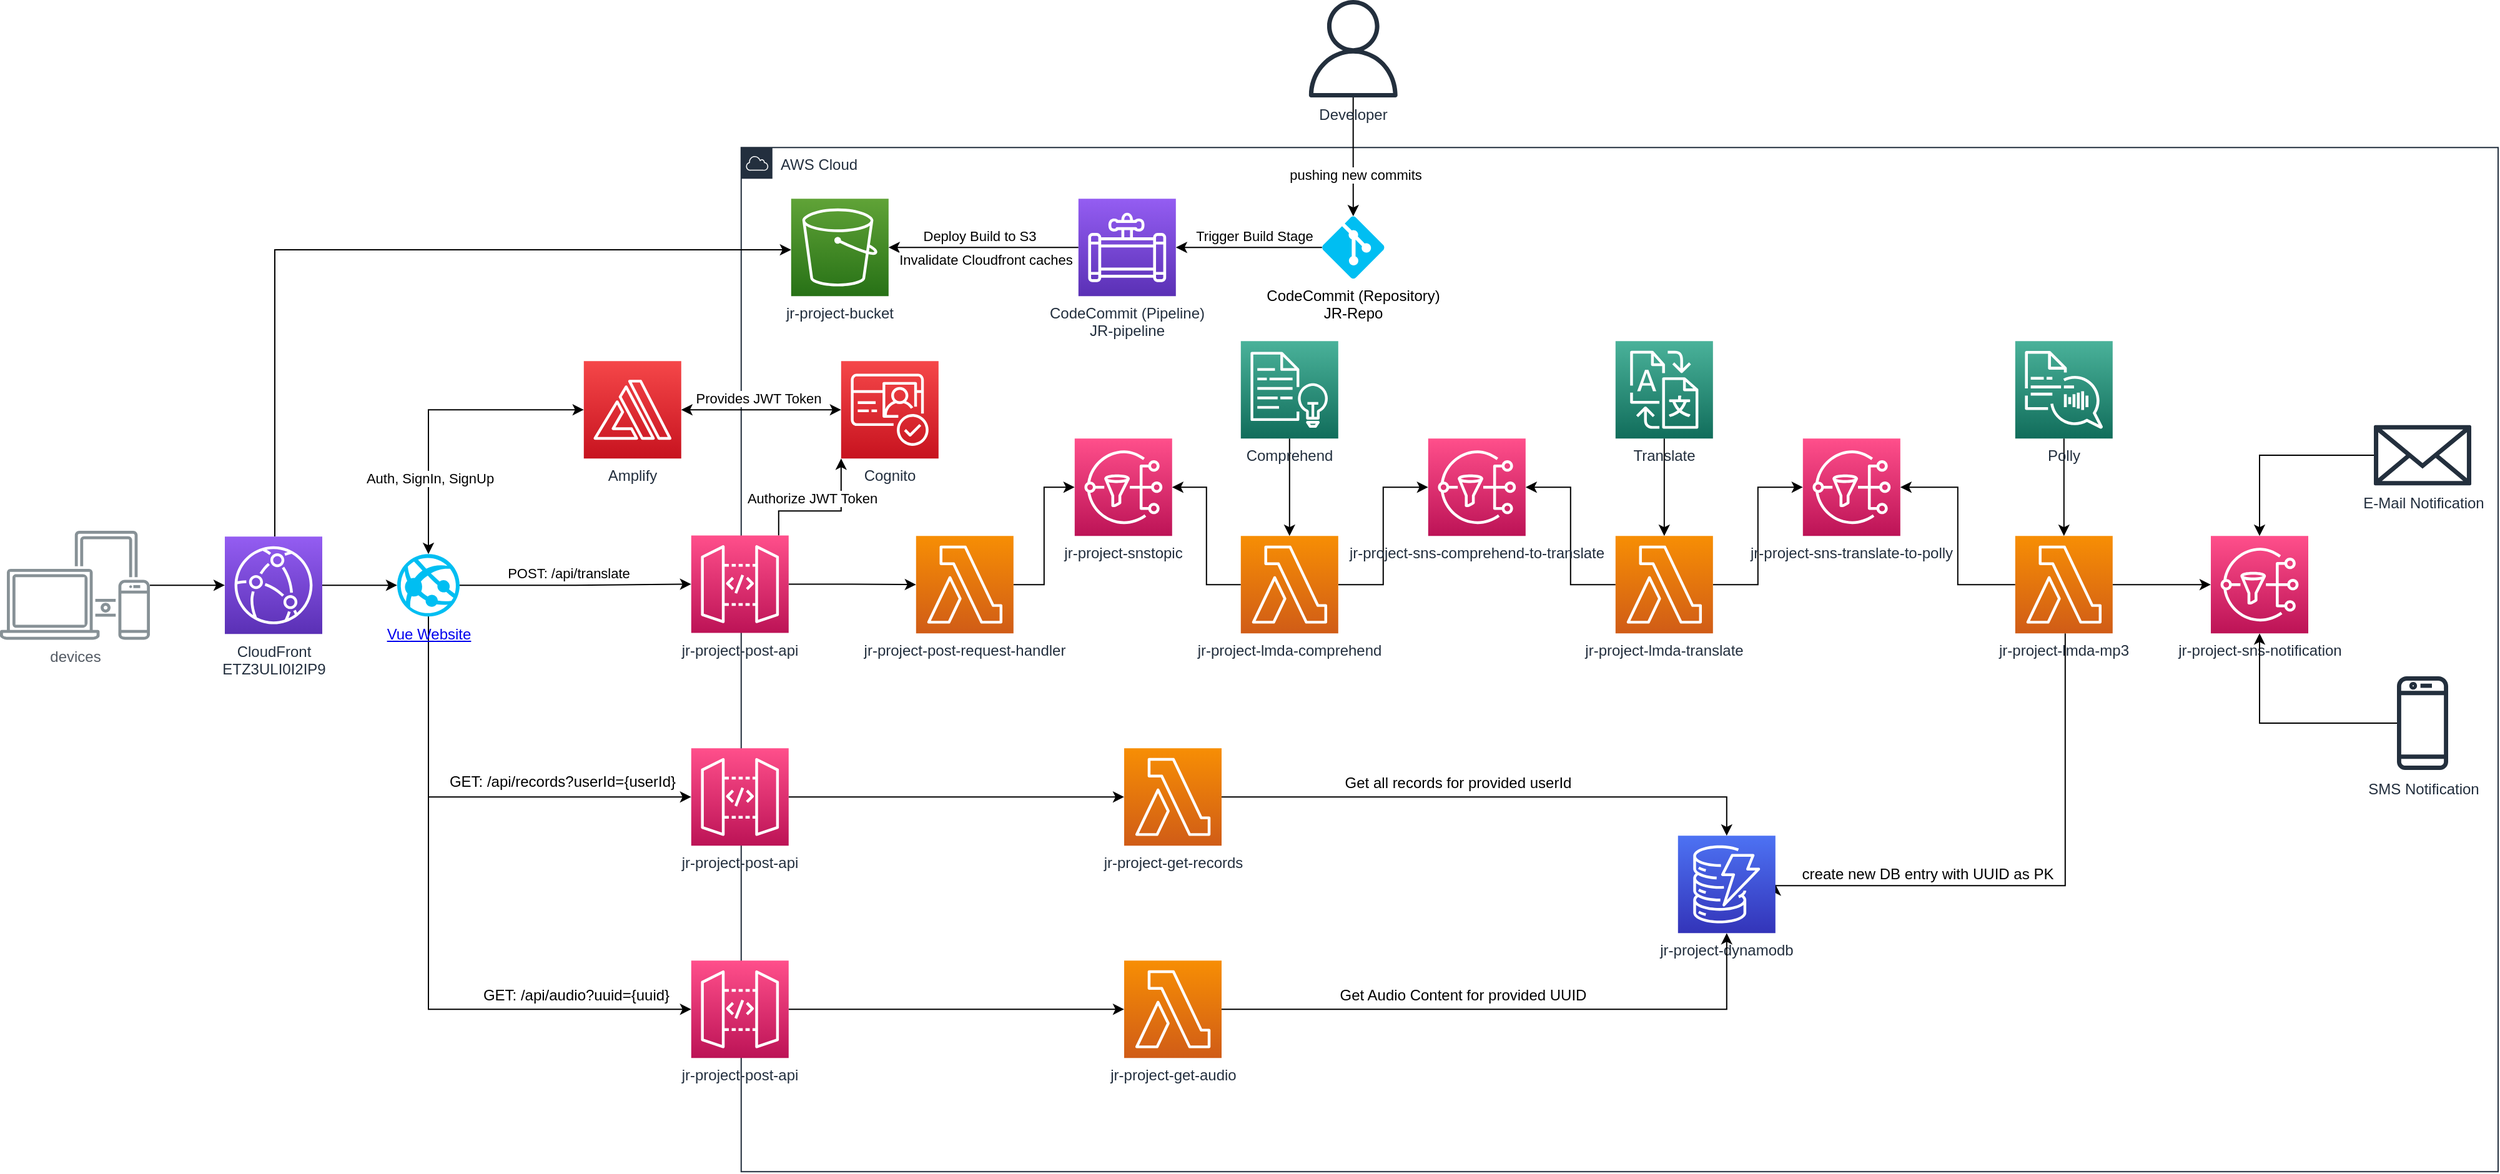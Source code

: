<mxfile version="20.5.3" type="device"><diagram id="UdAuu3Pb5mOq8c-XjTp7" name="Page-1"><mxGraphModel dx="3148" dy="1353" grid="1" gridSize="10" guides="1" tooltips="1" connect="1" arrows="1" fold="1" page="1" pageScale="1" pageWidth="1169" pageHeight="1654" math="0" shadow="0"><root><mxCell id="0"/><mxCell id="1" parent="0"/><mxCell id="KyVEOi-CxRcdTxVNI0Lf-21" style="edgeStyle=orthogonalEdgeStyle;rounded=0;orthogonalLoop=1;jettySize=auto;html=1;" parent="1" source="KyVEOi-CxRcdTxVNI0Lf-3" target="KyVEOi-CxRcdTxVNI0Lf-13" edge="1"><mxGeometry relative="1" as="geometry"/></mxCell><mxCell id="KyVEOi-CxRcdTxVNI0Lf-3" value="devices" style="sketch=0;outlineConnect=0;gradientColor=none;fontColor=#545B64;strokeColor=none;fillColor=#879196;dashed=0;verticalLabelPosition=bottom;verticalAlign=top;align=center;html=1;fontSize=12;fontStyle=0;aspect=fixed;shape=mxgraph.aws4.illustration_devices;pointerEvents=1" parent="1" vertex="1"><mxGeometry x="30" y="434.8" width="120" height="87.6" as="geometry"/></mxCell><mxCell id="KyVEOi-CxRcdTxVNI0Lf-4" value="AWS Cloud" style="points=[[0,0],[0.25,0],[0.5,0],[0.75,0],[1,0],[1,0.25],[1,0.5],[1,0.75],[1,1],[0.75,1],[0.5,1],[0.25,1],[0,1],[0,0.75],[0,0.5],[0,0.25]];outlineConnect=0;gradientColor=none;html=1;whiteSpace=wrap;fontSize=12;fontStyle=0;container=1;pointerEvents=0;collapsible=0;recursiveResize=0;shape=mxgraph.aws4.group;grIcon=mxgraph.aws4.group_aws_cloud;strokeColor=#232F3E;fillColor=none;verticalAlign=top;align=left;spacingLeft=30;fontColor=#232F3E;dashed=0;" parent="1" vertex="1"><mxGeometry x="623.4" y="128.1" width="1406.6" height="820" as="geometry"/></mxCell><mxCell id="KyVEOi-CxRcdTxVNI0Lf-17" value="jr-project-bucket" style="sketch=0;points=[[0,0,0],[0.25,0,0],[0.5,0,0],[0.75,0,0],[1,0,0],[0,1,0],[0.25,1,0],[0.5,1,0],[0.75,1,0],[1,1,0],[0,0.25,0],[0,0.5,0],[0,0.75,0],[1,0.25,0],[1,0.5,0],[1,0.75,0]];outlineConnect=0;fontColor=#232F3E;gradientColor=#60A337;gradientDirection=north;fillColor=#277116;strokeColor=#ffffff;dashed=0;verticalLabelPosition=bottom;verticalAlign=top;align=center;html=1;fontSize=12;fontStyle=0;aspect=fixed;shape=mxgraph.aws4.resourceIcon;resIcon=mxgraph.aws4.s3;" parent="KyVEOi-CxRcdTxVNI0Lf-4" vertex="1"><mxGeometry x="40" y="41" width="78" height="78" as="geometry"/></mxCell><mxCell id="KyVEOi-CxRcdTxVNI0Lf-24" style="edgeStyle=orthogonalEdgeStyle;rounded=0;orthogonalLoop=1;jettySize=auto;html=1;" parent="KyVEOi-CxRcdTxVNI0Lf-4" source="KyVEOi-CxRcdTxVNI0Lf-16" target="KyVEOi-CxRcdTxVNI0Lf-15" edge="1"><mxGeometry relative="1" as="geometry"/></mxCell><mxCell id="KyVEOi-CxRcdTxVNI0Lf-40" value="Trigger Build Stage" style="edgeLabel;html=1;align=center;verticalAlign=middle;resizable=0;points=[];" parent="KyVEOi-CxRcdTxVNI0Lf-24" vertex="1" connectable="0"><mxGeometry x="0.111" relative="1" as="geometry"><mxPoint x="10" y="-9" as="offset"/></mxGeometry></mxCell><mxCell id="KyVEOi-CxRcdTxVNI0Lf-16" value="CodeCommit (Repository)&lt;br&gt;JR-Repo" style="verticalLabelPosition=bottom;html=1;verticalAlign=top;align=center;strokeColor=none;fillColor=#00BEF2;shape=mxgraph.azure.git_repository;" parent="KyVEOi-CxRcdTxVNI0Lf-4" vertex="1"><mxGeometry x="465" y="55" width="50" height="50" as="geometry"/></mxCell><mxCell id="KyVEOi-CxRcdTxVNI0Lf-26" style="edgeStyle=orthogonalEdgeStyle;rounded=0;orthogonalLoop=1;jettySize=auto;html=1;" parent="KyVEOi-CxRcdTxVNI0Lf-4" source="KyVEOi-CxRcdTxVNI0Lf-15" target="KyVEOi-CxRcdTxVNI0Lf-17" edge="1"><mxGeometry relative="1" as="geometry"/></mxCell><mxCell id="KyVEOi-CxRcdTxVNI0Lf-41" value="Deploy Build to S3" style="edgeLabel;html=1;align=center;verticalAlign=middle;resizable=0;points=[];" parent="KyVEOi-CxRcdTxVNI0Lf-26" vertex="1" connectable="0"><mxGeometry x="0.171" relative="1" as="geometry"><mxPoint x="9" y="-9" as="offset"/></mxGeometry></mxCell><mxCell id="KyVEOi-CxRcdTxVNI0Lf-15" value="CodeCommit (Pipeline)&lt;br&gt;JR-pipeline" style="sketch=0;points=[[0,0,0],[0.25,0,0],[0.5,0,0],[0.75,0,0],[1,0,0],[0,1,0],[0.25,1,0],[0.5,1,0],[0.75,1,0],[1,1,0],[0,0.25,0],[0,0.5,0],[0,0.75,0],[1,0.25,0],[1,0.5,0],[1,0.75,0]];outlineConnect=0;fontColor=#232F3E;gradientColor=#945DF2;gradientDirection=north;fillColor=#5A30B5;strokeColor=#ffffff;dashed=0;verticalLabelPosition=bottom;verticalAlign=top;align=center;html=1;fontSize=12;fontStyle=0;aspect=fixed;shape=mxgraph.aws4.resourceIcon;resIcon=mxgraph.aws4.data_pipeline;" parent="KyVEOi-CxRcdTxVNI0Lf-4" vertex="1"><mxGeometry x="270" y="41" width="78" height="78" as="geometry"/></mxCell><mxCell id="KyVEOi-CxRcdTxVNI0Lf-14" value="Cognito" style="sketch=0;points=[[0,0,0],[0.25,0,0],[0.5,0,0],[0.75,0,0],[1,0,0],[0,1,0],[0.25,1,0],[0.5,1,0],[0.75,1,0],[1,1,0],[0,0.25,0],[0,0.5,0],[0,0.75,0],[1,0.25,0],[1,0.5,0],[1,0.75,0]];outlineConnect=0;fontColor=#232F3E;gradientColor=#F54749;gradientDirection=north;fillColor=#C7131F;strokeColor=#ffffff;dashed=0;verticalLabelPosition=bottom;verticalAlign=top;align=center;html=1;fontSize=12;fontStyle=0;aspect=fixed;shape=mxgraph.aws4.resourceIcon;resIcon=mxgraph.aws4.cognito;" parent="KyVEOi-CxRcdTxVNI0Lf-4" vertex="1"><mxGeometry x="80" y="171" width="78" height="78" as="geometry"/></mxCell><mxCell id="KyVEOi-CxRcdTxVNI0Lf-42" style="edgeStyle=orthogonalEdgeStyle;rounded=0;orthogonalLoop=1;jettySize=auto;html=1;entryX=0;entryY=0.5;entryDx=0;entryDy=0;entryPerimeter=0;strokeColor=default;fontFamily=Helvetica;fontSize=12;startArrow=none;startFill=0;" parent="KyVEOi-CxRcdTxVNI0Lf-4" source="KyVEOi-CxRcdTxVNI0Lf-7" target="KyVEOi-CxRcdTxVNI0Lf-6" edge="1"><mxGeometry relative="1" as="geometry"/></mxCell><mxCell id="KyVEOi-CxRcdTxVNI0Lf-7" value="jr-project-post-request-handler" style="sketch=0;points=[[0,0,0],[0.25,0,0],[0.5,0,0],[0.75,0,0],[1,0,0],[0,1,0],[0.25,1,0],[0.5,1,0],[0.75,1,0],[1,1,0],[0,0.25,0],[0,0.5,0],[0,0.75,0],[1,0.25,0],[1,0.5,0],[1,0.75,0]];outlineConnect=0;fontColor=#232F3E;gradientColor=#F78E04;gradientDirection=north;fillColor=#D05C17;strokeColor=#ffffff;dashed=0;verticalLabelPosition=bottom;verticalAlign=top;align=center;html=1;fontSize=12;fontStyle=0;aspect=fixed;shape=mxgraph.aws4.resourceIcon;resIcon=mxgraph.aws4.lambda;" parent="KyVEOi-CxRcdTxVNI0Lf-4" vertex="1"><mxGeometry x="140" y="311" width="78" height="78" as="geometry"/></mxCell><mxCell id="KyVEOi-CxRcdTxVNI0Lf-44" style="edgeStyle=orthogonalEdgeStyle;rounded=0;orthogonalLoop=1;jettySize=auto;html=1;strokeColor=default;fontFamily=Helvetica;fontSize=12;startArrow=classic;startFill=1;endArrow=none;endFill=0;" parent="KyVEOi-CxRcdTxVNI0Lf-4" source="KyVEOi-CxRcdTxVNI0Lf-6" target="KyVEOi-CxRcdTxVNI0Lf-43" edge="1"><mxGeometry relative="1" as="geometry"/></mxCell><mxCell id="KyVEOi-CxRcdTxVNI0Lf-6" value="jr-project-snstopic" style="sketch=0;points=[[0,0,0],[0.25,0,0],[0.5,0,0],[0.75,0,0],[1,0,0],[0,1,0],[0.25,1,0],[0.5,1,0],[0.75,1,0],[1,1,0],[0,0.25,0],[0,0.5,0],[0,0.75,0],[1,0.25,0],[1,0.5,0],[1,0.75,0]];outlineConnect=0;fontColor=#232F3E;gradientColor=#FF4F8B;gradientDirection=north;fillColor=#BC1356;strokeColor=#ffffff;dashed=0;verticalLabelPosition=bottom;verticalAlign=top;align=center;html=1;fontSize=12;fontStyle=0;aspect=fixed;shape=mxgraph.aws4.resourceIcon;resIcon=mxgraph.aws4.sns;" parent="KyVEOi-CxRcdTxVNI0Lf-4" vertex="1"><mxGeometry x="267" y="233" width="78" height="78" as="geometry"/></mxCell><mxCell id="KyVEOi-CxRcdTxVNI0Lf-46" style="edgeStyle=orthogonalEdgeStyle;rounded=0;orthogonalLoop=1;jettySize=auto;html=1;entryX=0;entryY=0.5;entryDx=0;entryDy=0;entryPerimeter=0;strokeColor=default;fontFamily=Helvetica;fontSize=12;startArrow=none;startFill=0;" parent="KyVEOi-CxRcdTxVNI0Lf-4" source="KyVEOi-CxRcdTxVNI0Lf-43" target="KyVEOi-CxRcdTxVNI0Lf-45" edge="1"><mxGeometry relative="1" as="geometry"/></mxCell><mxCell id="KyVEOi-CxRcdTxVNI0Lf-43" value="jr-project-lmda-comprehend" style="sketch=0;points=[[0,0,0],[0.25,0,0],[0.5,0,0],[0.75,0,0],[1,0,0],[0,1,0],[0.25,1,0],[0.5,1,0],[0.75,1,0],[1,1,0],[0,0.25,0],[0,0.5,0],[0,0.75,0],[1,0.25,0],[1,0.5,0],[1,0.75,0]];outlineConnect=0;fontColor=#232F3E;gradientColor=#F78E04;gradientDirection=north;fillColor=#D05C17;strokeColor=#ffffff;dashed=0;verticalLabelPosition=bottom;verticalAlign=top;align=center;html=1;fontSize=12;fontStyle=0;aspect=fixed;shape=mxgraph.aws4.resourceIcon;resIcon=mxgraph.aws4.lambda;" parent="KyVEOi-CxRcdTxVNI0Lf-4" vertex="1"><mxGeometry x="400" y="311" width="78" height="78" as="geometry"/></mxCell><mxCell id="KyVEOi-CxRcdTxVNI0Lf-48" style="edgeStyle=orthogonalEdgeStyle;rounded=0;orthogonalLoop=1;jettySize=auto;html=1;entryX=0;entryY=0.5;entryDx=0;entryDy=0;entryPerimeter=0;strokeColor=default;fontFamily=Helvetica;fontSize=12;startArrow=classic;startFill=1;endArrow=none;endFill=0;" parent="KyVEOi-CxRcdTxVNI0Lf-4" source="KyVEOi-CxRcdTxVNI0Lf-45" target="KyVEOi-CxRcdTxVNI0Lf-47" edge="1"><mxGeometry relative="1" as="geometry"/></mxCell><mxCell id="KyVEOi-CxRcdTxVNI0Lf-45" value="jr-project-sns-comprehend-to-translate" style="sketch=0;points=[[0,0,0],[0.25,0,0],[0.5,0,0],[0.75,0,0],[1,0,0],[0,1,0],[0.25,1,0],[0.5,1,0],[0.75,1,0],[1,1,0],[0,0.25,0],[0,0.5,0],[0,0.75,0],[1,0.25,0],[1,0.5,0],[1,0.75,0]];outlineConnect=0;fontColor=#232F3E;gradientColor=#FF4F8B;gradientDirection=north;fillColor=#BC1356;strokeColor=#ffffff;dashed=0;verticalLabelPosition=bottom;verticalAlign=top;align=center;html=1;fontSize=12;fontStyle=0;aspect=fixed;shape=mxgraph.aws4.resourceIcon;resIcon=mxgraph.aws4.sns;" parent="KyVEOi-CxRcdTxVNI0Lf-4" vertex="1"><mxGeometry x="550" y="233" width="78" height="78" as="geometry"/></mxCell><mxCell id="KyVEOi-CxRcdTxVNI0Lf-50" style="edgeStyle=orthogonalEdgeStyle;rounded=0;orthogonalLoop=1;jettySize=auto;html=1;strokeColor=default;fontFamily=Helvetica;fontSize=12;startArrow=none;startFill=0;" parent="KyVEOi-CxRcdTxVNI0Lf-4" source="KyVEOi-CxRcdTxVNI0Lf-47" target="KyVEOi-CxRcdTxVNI0Lf-49" edge="1"><mxGeometry relative="1" as="geometry"/></mxCell><mxCell id="KyVEOi-CxRcdTxVNI0Lf-47" value="jr-project-lmda-translate" style="sketch=0;points=[[0,0,0],[0.25,0,0],[0.5,0,0],[0.75,0,0],[1,0,0],[0,1,0],[0.25,1,0],[0.5,1,0],[0.75,1,0],[1,1,0],[0,0.25,0],[0,0.5,0],[0,0.75,0],[1,0.25,0],[1,0.5,0],[1,0.75,0]];outlineConnect=0;fontColor=#232F3E;gradientColor=#F78E04;gradientDirection=north;fillColor=#D05C17;strokeColor=#ffffff;dashed=0;verticalLabelPosition=bottom;verticalAlign=top;align=center;html=1;fontSize=12;fontStyle=0;aspect=fixed;shape=mxgraph.aws4.resourceIcon;resIcon=mxgraph.aws4.lambda;" parent="KyVEOi-CxRcdTxVNI0Lf-4" vertex="1"><mxGeometry x="700" y="311" width="78" height="78" as="geometry"/></mxCell><mxCell id="KyVEOi-CxRcdTxVNI0Lf-53" style="edgeStyle=orthogonalEdgeStyle;rounded=0;orthogonalLoop=1;jettySize=auto;html=1;entryX=0;entryY=0.5;entryDx=0;entryDy=0;entryPerimeter=0;strokeColor=default;fontFamily=Helvetica;fontSize=12;startArrow=classic;startFill=1;endArrow=none;endFill=0;" parent="KyVEOi-CxRcdTxVNI0Lf-4" source="KyVEOi-CxRcdTxVNI0Lf-49" target="KyVEOi-CxRcdTxVNI0Lf-52" edge="1"><mxGeometry relative="1" as="geometry"/></mxCell><mxCell id="KyVEOi-CxRcdTxVNI0Lf-49" value="jr-project-sns-translate-to-polly" style="sketch=0;points=[[0,0,0],[0.25,0,0],[0.5,0,0],[0.75,0,0],[1,0,0],[0,1,0],[0.25,1,0],[0.5,1,0],[0.75,1,0],[1,1,0],[0,0.25,0],[0,0.5,0],[0,0.75,0],[1,0.25,0],[1,0.5,0],[1,0.75,0]];outlineConnect=0;fontColor=#232F3E;gradientColor=#FF4F8B;gradientDirection=north;fillColor=#BC1356;strokeColor=#ffffff;dashed=0;verticalLabelPosition=bottom;verticalAlign=top;align=center;html=1;fontSize=12;fontStyle=0;aspect=fixed;shape=mxgraph.aws4.resourceIcon;resIcon=mxgraph.aws4.sns;" parent="KyVEOi-CxRcdTxVNI0Lf-4" vertex="1"><mxGeometry x="850" y="233" width="78" height="78" as="geometry"/></mxCell><mxCell id="KyVEOi-CxRcdTxVNI0Lf-57" style="edgeStyle=orthogonalEdgeStyle;rounded=0;orthogonalLoop=1;jettySize=auto;html=1;entryX=1;entryY=0.5;entryDx=0;entryDy=0;entryPerimeter=0;strokeColor=default;fontFamily=Helvetica;fontSize=12;startArrow=none;startFill=0;" parent="KyVEOi-CxRcdTxVNI0Lf-4" source="KyVEOi-CxRcdTxVNI0Lf-52" target="KyVEOi-CxRcdTxVNI0Lf-8" edge="1"><mxGeometry relative="1" as="geometry"><Array as="points"><mxPoint x="1060" y="591"/></Array></mxGeometry></mxCell><mxCell id="KyVEOi-CxRcdTxVNI0Lf-58" value="create new DB entry with UUID as PK" style="edgeLabel;html=1;align=center;verticalAlign=middle;resizable=0;points=[];fontSize=12;fontFamily=Helvetica;" parent="KyVEOi-CxRcdTxVNI0Lf-57" vertex="1" connectable="0"><mxGeometry x="0.36" y="-1" relative="1" as="geometry"><mxPoint x="-17" y="-8" as="offset"/></mxGeometry></mxCell><mxCell id="KyVEOi-CxRcdTxVNI0Lf-123" style="edgeStyle=orthogonalEdgeStyle;rounded=0;orthogonalLoop=1;jettySize=auto;html=1;strokeColor=default;fontFamily=Helvetica;fontSize=12;startArrow=none;startFill=0;endArrow=classic;endFill=1;" parent="KyVEOi-CxRcdTxVNI0Lf-4" source="KyVEOi-CxRcdTxVNI0Lf-52" target="KyVEOi-CxRcdTxVNI0Lf-118" edge="1"><mxGeometry relative="1" as="geometry"/></mxCell><mxCell id="KyVEOi-CxRcdTxVNI0Lf-52" value="jr-project-lmda-mp3" style="sketch=0;points=[[0,0,0],[0.25,0,0],[0.5,0,0],[0.75,0,0],[1,0,0],[0,1,0],[0.25,1,0],[0.5,1,0],[0.75,1,0],[1,1,0],[0,0.25,0],[0,0.5,0],[0,0.75,0],[1,0.25,0],[1,0.5,0],[1,0.75,0]];outlineConnect=0;fontColor=#232F3E;gradientColor=#F78E04;gradientDirection=north;fillColor=#D05C17;strokeColor=#ffffff;dashed=0;verticalLabelPosition=bottom;verticalAlign=top;align=center;html=1;fontSize=12;fontStyle=0;aspect=fixed;shape=mxgraph.aws4.resourceIcon;resIcon=mxgraph.aws4.lambda;" parent="KyVEOi-CxRcdTxVNI0Lf-4" vertex="1"><mxGeometry x="1020" y="311" width="78" height="78" as="geometry"/></mxCell><mxCell id="KyVEOi-CxRcdTxVNI0Lf-8" value="jr-project-dynamodb" style="sketch=0;points=[[0,0,0],[0.25,0,0],[0.5,0,0],[0.75,0,0],[1,0,0],[0,1,0],[0.25,1,0],[0.5,1,0],[0.75,1,0],[1,1,0],[0,0.25,0],[0,0.5,0],[0,0.75,0],[1,0.25,0],[1,0.5,0],[1,0.75,0]];outlineConnect=0;fontColor=#232F3E;gradientColor=#4D72F3;gradientDirection=north;fillColor=#3334B9;strokeColor=#ffffff;dashed=0;verticalLabelPosition=bottom;verticalAlign=top;align=center;html=1;fontSize=12;fontStyle=0;aspect=fixed;shape=mxgraph.aws4.resourceIcon;resIcon=mxgraph.aws4.dynamodb;" parent="KyVEOi-CxRcdTxVNI0Lf-4" vertex="1"><mxGeometry x="750" y="551" width="78" height="78" as="geometry"/></mxCell><mxCell id="KyVEOi-CxRcdTxVNI0Lf-56" style="edgeStyle=orthogonalEdgeStyle;rounded=0;orthogonalLoop=1;jettySize=auto;html=1;strokeColor=default;fontFamily=Helvetica;fontSize=12;startArrow=none;startFill=0;" parent="KyVEOi-CxRcdTxVNI0Lf-4" source="KyVEOi-CxRcdTxVNI0Lf-11" target="KyVEOi-CxRcdTxVNI0Lf-52" edge="1"><mxGeometry relative="1" as="geometry"/></mxCell><mxCell id="KyVEOi-CxRcdTxVNI0Lf-11" value="Polly" style="sketch=0;points=[[0,0,0],[0.25,0,0],[0.5,0,0],[0.75,0,0],[1,0,0],[0,1,0],[0.25,1,0],[0.5,1,0],[0.75,1,0],[1,1,0],[0,0.25,0],[0,0.5,0],[0,0.75,0],[1,0.25,0],[1,0.5,0],[1,0.75,0]];outlineConnect=0;fontColor=#232F3E;gradientColor=#4AB29A;gradientDirection=north;fillColor=#116D5B;strokeColor=#ffffff;dashed=0;verticalLabelPosition=bottom;verticalAlign=top;align=center;html=1;fontSize=12;fontStyle=0;aspect=fixed;shape=mxgraph.aws4.resourceIcon;resIcon=mxgraph.aws4.polly;" parent="KyVEOi-CxRcdTxVNI0Lf-4" vertex="1"><mxGeometry x="1020" y="155" width="78" height="78" as="geometry"/></mxCell><mxCell id="KyVEOi-CxRcdTxVNI0Lf-55" style="edgeStyle=orthogonalEdgeStyle;rounded=0;orthogonalLoop=1;jettySize=auto;html=1;strokeColor=default;fontFamily=Helvetica;fontSize=12;startArrow=none;startFill=0;" parent="KyVEOi-CxRcdTxVNI0Lf-4" source="KyVEOi-CxRcdTxVNI0Lf-12" target="KyVEOi-CxRcdTxVNI0Lf-47" edge="1"><mxGeometry relative="1" as="geometry"/></mxCell><mxCell id="KyVEOi-CxRcdTxVNI0Lf-12" value="Translate" style="sketch=0;points=[[0,0,0],[0.25,0,0],[0.5,0,0],[0.75,0,0],[1,0,0],[0,1,0],[0.25,1,0],[0.5,1,0],[0.75,1,0],[1,1,0],[0,0.25,0],[0,0.5,0],[0,0.75,0],[1,0.25,0],[1,0.5,0],[1,0.75,0]];outlineConnect=0;fontColor=#232F3E;gradientColor=#4AB29A;gradientDirection=north;fillColor=#116D5B;strokeColor=#ffffff;dashed=0;verticalLabelPosition=bottom;verticalAlign=top;align=center;html=1;fontSize=12;fontStyle=0;aspect=fixed;shape=mxgraph.aws4.resourceIcon;resIcon=mxgraph.aws4.translate;" parent="KyVEOi-CxRcdTxVNI0Lf-4" vertex="1"><mxGeometry x="700" y="155" width="78" height="78" as="geometry"/></mxCell><mxCell id="KyVEOi-CxRcdTxVNI0Lf-54" style="edgeStyle=orthogonalEdgeStyle;rounded=0;orthogonalLoop=1;jettySize=auto;html=1;strokeColor=default;fontFamily=Helvetica;fontSize=12;startArrow=none;startFill=0;" parent="KyVEOi-CxRcdTxVNI0Lf-4" source="KyVEOi-CxRcdTxVNI0Lf-10" target="KyVEOi-CxRcdTxVNI0Lf-43" edge="1"><mxGeometry relative="1" as="geometry"/></mxCell><mxCell id="KyVEOi-CxRcdTxVNI0Lf-10" value="Comprehend" style="sketch=0;points=[[0,0,0],[0.25,0,0],[0.5,0,0],[0.75,0,0],[1,0,0],[0,1,0],[0.25,1,0],[0.5,1,0],[0.75,1,0],[1,1,0],[0,0.25,0],[0,0.5,0],[0,0.75,0],[1,0.25,0],[1,0.5,0],[1,0.75,0]];outlineConnect=0;fontColor=#232F3E;gradientColor=#4AB29A;gradientDirection=north;fillColor=#116D5B;strokeColor=#ffffff;dashed=0;verticalLabelPosition=bottom;verticalAlign=top;align=center;html=1;fontSize=12;fontStyle=0;aspect=fixed;shape=mxgraph.aws4.resourceIcon;resIcon=mxgraph.aws4.comprehend;" parent="KyVEOi-CxRcdTxVNI0Lf-4" vertex="1"><mxGeometry x="400" y="155" width="78" height="78" as="geometry"/></mxCell><mxCell id="KyVEOi-CxRcdTxVNI0Lf-116" style="edgeStyle=orthogonalEdgeStyle;rounded=0;orthogonalLoop=1;jettySize=auto;html=1;entryX=0;entryY=0.5;entryDx=0;entryDy=0;entryPerimeter=0;strokeColor=default;fontFamily=Helvetica;fontSize=12;startArrow=none;startFill=0;" parent="KyVEOi-CxRcdTxVNI0Lf-4" source="KyVEOi-CxRcdTxVNI0Lf-59" target="KyVEOi-CxRcdTxVNI0Lf-110" edge="1"><mxGeometry relative="1" as="geometry"/></mxCell><mxCell id="KyVEOi-CxRcdTxVNI0Lf-59" value="jr-project-post-api" style="sketch=0;points=[[0,0,0],[0.25,0,0],[0.5,0,0],[0.75,0,0],[1,0,0],[0,1,0],[0.25,1,0],[0.5,1,0],[0.75,1,0],[1,1,0],[0,0.25,0],[0,0.5,0],[0,0.75,0],[1,0.25,0],[1,0.5,0],[1,0.75,0]];outlineConnect=0;fontColor=#232F3E;gradientColor=#FF4F8B;gradientDirection=north;fillColor=#BC1356;strokeColor=#ffffff;dashed=0;verticalLabelPosition=bottom;verticalAlign=top;align=center;html=1;fontSize=12;fontStyle=0;aspect=fixed;shape=mxgraph.aws4.resourceIcon;resIcon=mxgraph.aws4.api_gateway;" parent="KyVEOi-CxRcdTxVNI0Lf-4" vertex="1"><mxGeometry x="-40" y="481" width="78" height="78" as="geometry"/></mxCell><mxCell id="KyVEOi-CxRcdTxVNI0Lf-117" style="edgeStyle=orthogonalEdgeStyle;rounded=0;orthogonalLoop=1;jettySize=auto;html=1;entryX=0;entryY=0.5;entryDx=0;entryDy=0;entryPerimeter=0;strokeColor=default;fontFamily=Helvetica;fontSize=12;startArrow=none;startFill=0;" parent="KyVEOi-CxRcdTxVNI0Lf-4" source="KyVEOi-CxRcdTxVNI0Lf-61" target="KyVEOi-CxRcdTxVNI0Lf-111" edge="1"><mxGeometry relative="1" as="geometry"/></mxCell><mxCell id="KyVEOi-CxRcdTxVNI0Lf-61" value="jr-project-post-api" style="sketch=0;points=[[0,0,0],[0.25,0,0],[0.5,0,0],[0.75,0,0],[1,0,0],[0,1,0],[0.25,1,0],[0.5,1,0],[0.75,1,0],[1,1,0],[0,0.25,0],[0,0.5,0],[0,0.75,0],[1,0.25,0],[1,0.5,0],[1,0.75,0]];outlineConnect=0;fontColor=#232F3E;gradientColor=#FF4F8B;gradientDirection=north;fillColor=#BC1356;strokeColor=#ffffff;dashed=0;verticalLabelPosition=bottom;verticalAlign=top;align=center;html=1;fontSize=12;fontStyle=0;aspect=fixed;shape=mxgraph.aws4.resourceIcon;resIcon=mxgraph.aws4.api_gateway;" parent="KyVEOi-CxRcdTxVNI0Lf-4" vertex="1"><mxGeometry x="-40" y="651" width="78" height="78" as="geometry"/></mxCell><mxCell id="KyVEOi-CxRcdTxVNI0Lf-112" style="edgeStyle=orthogonalEdgeStyle;rounded=0;orthogonalLoop=1;jettySize=auto;html=1;entryX=0.5;entryY=0;entryDx=0;entryDy=0;entryPerimeter=0;strokeColor=default;fontFamily=Helvetica;fontSize=12;startArrow=none;startFill=0;" parent="KyVEOi-CxRcdTxVNI0Lf-4" source="KyVEOi-CxRcdTxVNI0Lf-110" target="KyVEOi-CxRcdTxVNI0Lf-8" edge="1"><mxGeometry relative="1" as="geometry"/></mxCell><mxCell id="KyVEOi-CxRcdTxVNI0Lf-114" value="Get all records for provided userId" style="edgeLabel;html=1;align=center;verticalAlign=middle;resizable=0;points=[];fontSize=12;fontFamily=Helvetica;" parent="KyVEOi-CxRcdTxVNI0Lf-112" vertex="1" connectable="0"><mxGeometry x="-0.118" y="2" relative="1" as="geometry"><mxPoint x="-3" y="-9" as="offset"/></mxGeometry></mxCell><mxCell id="KyVEOi-CxRcdTxVNI0Lf-110" value="jr-project-get-records" style="sketch=0;points=[[0,0,0],[0.25,0,0],[0.5,0,0],[0.75,0,0],[1,0,0],[0,1,0],[0.25,1,0],[0.5,1,0],[0.75,1,0],[1,1,0],[0,0.25,0],[0,0.5,0],[0,0.75,0],[1,0.25,0],[1,0.5,0],[1,0.75,0]];outlineConnect=0;fontColor=#232F3E;gradientColor=#F78E04;gradientDirection=north;fillColor=#D05C17;strokeColor=#ffffff;dashed=0;verticalLabelPosition=bottom;verticalAlign=top;align=center;html=1;fontSize=12;fontStyle=0;aspect=fixed;shape=mxgraph.aws4.resourceIcon;resIcon=mxgraph.aws4.lambda;" parent="KyVEOi-CxRcdTxVNI0Lf-4" vertex="1"><mxGeometry x="306.6" y="481" width="78" height="78" as="geometry"/></mxCell><mxCell id="KyVEOi-CxRcdTxVNI0Lf-113" style="edgeStyle=orthogonalEdgeStyle;rounded=0;orthogonalLoop=1;jettySize=auto;html=1;entryX=0.5;entryY=1;entryDx=0;entryDy=0;entryPerimeter=0;strokeColor=default;fontFamily=Helvetica;fontSize=12;startArrow=none;startFill=0;" parent="KyVEOi-CxRcdTxVNI0Lf-4" source="KyVEOi-CxRcdTxVNI0Lf-111" target="KyVEOi-CxRcdTxVNI0Lf-8" edge="1"><mxGeometry relative="1" as="geometry"/></mxCell><mxCell id="KyVEOi-CxRcdTxVNI0Lf-115" value="Get Audio Content for provided UUID" style="edgeLabel;html=1;align=center;verticalAlign=middle;resizable=0;points=[];fontSize=12;fontFamily=Helvetica;" parent="KyVEOi-CxRcdTxVNI0Lf-113" vertex="1" connectable="0"><mxGeometry x="-0.158" y="3" relative="1" as="geometry"><mxPoint x="-3" y="-8" as="offset"/></mxGeometry></mxCell><mxCell id="KyVEOi-CxRcdTxVNI0Lf-111" value="jr-project-get-audio" style="sketch=0;points=[[0,0,0],[0.25,0,0],[0.5,0,0],[0.75,0,0],[1,0,0],[0,1,0],[0.25,1,0],[0.5,1,0],[0.75,1,0],[1,1,0],[0,0.25,0],[0,0.5,0],[0,0.75,0],[1,0.25,0],[1,0.5,0],[1,0.75,0]];outlineConnect=0;fontColor=#232F3E;gradientColor=#F78E04;gradientDirection=north;fillColor=#D05C17;strokeColor=#ffffff;dashed=0;verticalLabelPosition=bottom;verticalAlign=top;align=center;html=1;fontSize=12;fontStyle=0;aspect=fixed;shape=mxgraph.aws4.resourceIcon;resIcon=mxgraph.aws4.lambda;" parent="KyVEOi-CxRcdTxVNI0Lf-4" vertex="1"><mxGeometry x="306.6" y="651" width="78" height="78" as="geometry"/></mxCell><mxCell id="KyVEOi-CxRcdTxVNI0Lf-118" value="jr-project-sns-notification" style="sketch=0;points=[[0,0,0],[0.25,0,0],[0.5,0,0],[0.75,0,0],[1,0,0],[0,1,0],[0.25,1,0],[0.5,1,0],[0.75,1,0],[1,1,0],[0,0.25,0],[0,0.5,0],[0,0.75,0],[1,0.25,0],[1,0.5,0],[1,0.75,0]];outlineConnect=0;fontColor=#232F3E;gradientColor=#FF4F8B;gradientDirection=north;fillColor=#BC1356;strokeColor=#ffffff;dashed=0;verticalLabelPosition=bottom;verticalAlign=top;align=center;html=1;fontSize=12;fontStyle=0;aspect=fixed;shape=mxgraph.aws4.resourceIcon;resIcon=mxgraph.aws4.sns;" parent="KyVEOi-CxRcdTxVNI0Lf-4" vertex="1"><mxGeometry x="1176.6" y="311" width="78" height="78" as="geometry"/></mxCell><mxCell id="KyVEOi-CxRcdTxVNI0Lf-122" style="edgeStyle=orthogonalEdgeStyle;rounded=0;orthogonalLoop=1;jettySize=auto;html=1;entryX=0.5;entryY=0;entryDx=0;entryDy=0;entryPerimeter=0;strokeColor=default;fontFamily=Helvetica;fontSize=12;startArrow=none;startFill=0;endArrow=classic;endFill=1;" parent="KyVEOi-CxRcdTxVNI0Lf-4" source="KyVEOi-CxRcdTxVNI0Lf-119" target="KyVEOi-CxRcdTxVNI0Lf-118" edge="1"><mxGeometry relative="1" as="geometry"/></mxCell><mxCell id="KyVEOi-CxRcdTxVNI0Lf-119" value="E-Mail Notification" style="sketch=0;outlineConnect=0;fontColor=#232F3E;gradientColor=none;fillColor=#232F3D;strokeColor=none;dashed=0;verticalLabelPosition=bottom;verticalAlign=top;align=center;html=1;fontSize=12;fontStyle=0;aspect=fixed;pointerEvents=1;shape=mxgraph.aws4.email_2;fontFamily=Helvetica;" parent="KyVEOi-CxRcdTxVNI0Lf-4" vertex="1"><mxGeometry x="1307.1" y="221.9" width="78" height="49" as="geometry"/></mxCell><mxCell id="KyVEOi-CxRcdTxVNI0Lf-121" style="edgeStyle=orthogonalEdgeStyle;rounded=0;orthogonalLoop=1;jettySize=auto;html=1;entryX=0.5;entryY=1;entryDx=0;entryDy=0;entryPerimeter=0;strokeColor=default;fontFamily=Helvetica;fontSize=12;startArrow=none;startFill=0;endArrow=classic;endFill=1;" parent="KyVEOi-CxRcdTxVNI0Lf-4" source="KyVEOi-CxRcdTxVNI0Lf-120" target="KyVEOi-CxRcdTxVNI0Lf-118" edge="1"><mxGeometry relative="1" as="geometry"/></mxCell><mxCell id="KyVEOi-CxRcdTxVNI0Lf-120" value="SMS Notification" style="sketch=0;outlineConnect=0;fontColor=#232F3E;gradientColor=none;fillColor=#232F3D;strokeColor=none;dashed=0;verticalLabelPosition=bottom;verticalAlign=top;align=center;html=1;fontSize=12;fontStyle=0;aspect=fixed;pointerEvents=1;shape=mxgraph.aws4.mobile_client;fontFamily=Helvetica;" parent="KyVEOi-CxRcdTxVNI0Lf-4" vertex="1"><mxGeometry x="1325.6" y="421.9" width="41" height="78" as="geometry"/></mxCell><mxCell id="7VFdZCR0nKCwBH-YK3Gv-3" value="Invalidate Cloudfront caches" style="edgeLabel;html=1;align=center;verticalAlign=middle;resizable=0;points=[];" vertex="1" connectable="0" parent="KyVEOi-CxRcdTxVNI0Lf-4"><mxGeometry x="212.599" y="72.9" as="geometry"><mxPoint x="-17" y="17" as="offset"/></mxGeometry></mxCell><mxCell id="KyVEOi-CxRcdTxVNI0Lf-35" style="edgeStyle=orthogonalEdgeStyle;rounded=0;orthogonalLoop=1;jettySize=auto;html=1;entryX=0;entryY=1;entryDx=0;entryDy=0;entryPerimeter=0;strokeColor=default;startArrow=none;startFill=0;" parent="1" source="KyVEOi-CxRcdTxVNI0Lf-5" target="KyVEOi-CxRcdTxVNI0Lf-14" edge="1"><mxGeometry relative="1" as="geometry"><Array as="points"><mxPoint x="653.4" y="419.1"/><mxPoint x="703.4" y="419.1"/></Array></mxGeometry></mxCell><mxCell id="KyVEOi-CxRcdTxVNI0Lf-36" value="Authorize JWT Token" style="edgeLabel;html=1;align=center;verticalAlign=middle;resizable=0;points=[];" parent="KyVEOi-CxRcdTxVNI0Lf-35" vertex="1" connectable="0"><mxGeometry x="-0.18" y="-2" relative="1" as="geometry"><mxPoint y="-12" as="offset"/></mxGeometry></mxCell><mxCell id="KyVEOi-CxRcdTxVNI0Lf-38" style="edgeStyle=orthogonalEdgeStyle;rounded=0;orthogonalLoop=1;jettySize=auto;html=1;strokeColor=default;startArrow=none;startFill=0;" parent="1" source="KyVEOi-CxRcdTxVNI0Lf-5" target="KyVEOi-CxRcdTxVNI0Lf-7" edge="1"><mxGeometry relative="1" as="geometry"/></mxCell><mxCell id="KyVEOi-CxRcdTxVNI0Lf-5" value="jr-project-post-api" style="sketch=0;points=[[0,0,0],[0.25,0,0],[0.5,0,0],[0.75,0,0],[1,0,0],[0,1,0],[0.25,1,0],[0.5,1,0],[0.75,1,0],[1,1,0],[0,0.25,0],[0,0.5,0],[0,0.75,0],[1,0.25,0],[1,0.5,0],[1,0.75,0]];outlineConnect=0;fontColor=#232F3E;gradientColor=#FF4F8B;gradientDirection=north;fillColor=#BC1356;strokeColor=#ffffff;dashed=0;verticalLabelPosition=bottom;verticalAlign=top;align=center;html=1;fontSize=12;fontStyle=0;aspect=fixed;shape=mxgraph.aws4.resourceIcon;resIcon=mxgraph.aws4.api_gateway;" parent="1" vertex="1"><mxGeometry x="583.4" y="438.7" width="78" height="78" as="geometry"/></mxCell><mxCell id="KyVEOi-CxRcdTxVNI0Lf-30" style="edgeStyle=orthogonalEdgeStyle;rounded=0;orthogonalLoop=1;jettySize=auto;html=1;startArrow=classic;startFill=1;exitX=1;exitY=0.5;exitDx=0;exitDy=0;exitPerimeter=0;" parent="1" source="KyVEOi-CxRcdTxVNI0Lf-9" target="KyVEOi-CxRcdTxVNI0Lf-14" edge="1"><mxGeometry relative="1" as="geometry"><mxPoint x="567.4" y="338.1" as="sourcePoint"/></mxGeometry></mxCell><mxCell id="KyVEOi-CxRcdTxVNI0Lf-33" value="Provides JWT Token&lt;br&gt;" style="edgeLabel;html=1;align=center;verticalAlign=middle;resizable=0;points=[];" parent="KyVEOi-CxRcdTxVNI0Lf-30" vertex="1" connectable="0"><mxGeometry x="0.309" y="-3" relative="1" as="geometry"><mxPoint x="-23" y="-12" as="offset"/></mxGeometry></mxCell><mxCell id="KyVEOi-CxRcdTxVNI0Lf-9" value="Amplify" style="sketch=0;points=[[0,0,0],[0.25,0,0],[0.5,0,0],[0.75,0,0],[1,0,0],[0,1,0],[0.25,1,0],[0.5,1,0],[0.75,1,0],[1,1,0],[0,0.25,0],[0,0.5,0],[0,0.75,0],[1,0.25,0],[1,0.5,0],[1,0.75,0]];outlineConnect=0;fontColor=#232F3E;gradientColor=#F54749;gradientDirection=north;fillColor=#C7131F;strokeColor=#ffffff;dashed=0;verticalLabelPosition=bottom;verticalAlign=top;align=center;html=1;fontSize=12;fontStyle=0;aspect=fixed;shape=mxgraph.aws4.resourceIcon;resIcon=mxgraph.aws4.amplify;" parent="1" vertex="1"><mxGeometry x="497.4" y="299.1" width="78" height="78" as="geometry"/></mxCell><mxCell id="KyVEOi-CxRcdTxVNI0Lf-20" style="edgeStyle=orthogonalEdgeStyle;rounded=0;orthogonalLoop=1;jettySize=auto;html=1;" parent="1" source="KyVEOi-CxRcdTxVNI0Lf-13" target="KyVEOi-CxRcdTxVNI0Lf-17" edge="1"><mxGeometry relative="1" as="geometry"><Array as="points"><mxPoint x="250" y="210"/></Array></mxGeometry></mxCell><mxCell id="KyVEOi-CxRcdTxVNI0Lf-22" style="edgeStyle=orthogonalEdgeStyle;rounded=0;orthogonalLoop=1;jettySize=auto;html=1;" parent="1" source="KyVEOi-CxRcdTxVNI0Lf-13" target="KyVEOi-CxRcdTxVNI0Lf-19" edge="1"><mxGeometry relative="1" as="geometry"/></mxCell><mxCell id="KyVEOi-CxRcdTxVNI0Lf-13" value="CloudFront&lt;br&gt;ETZ3ULI0I2IP9" style="sketch=0;points=[[0,0,0],[0.25,0,0],[0.5,0,0],[0.75,0,0],[1,0,0],[0,1,0],[0.25,1,0],[0.5,1,0],[0.75,1,0],[1,1,0],[0,0.25,0],[0,0.5,0],[0,0.75,0],[1,0.25,0],[1,0.5,0],[1,0.75,0]];outlineConnect=0;fontColor=#232F3E;gradientColor=#945DF2;gradientDirection=north;fillColor=#5A30B5;strokeColor=#ffffff;dashed=0;verticalLabelPosition=bottom;verticalAlign=top;align=center;html=1;fontSize=12;fontStyle=0;aspect=fixed;shape=mxgraph.aws4.resourceIcon;resIcon=mxgraph.aws4.cloudfront;" parent="1" vertex="1"><mxGeometry x="210" y="439.6" width="78" height="78" as="geometry"/></mxCell><mxCell id="KyVEOi-CxRcdTxVNI0Lf-29" style="edgeStyle=orthogonalEdgeStyle;rounded=0;orthogonalLoop=1;jettySize=auto;html=1;entryX=0;entryY=0.5;entryDx=0;entryDy=0;entryPerimeter=0;strokeColor=default;startArrow=classic;startFill=1;" parent="1" source="KyVEOi-CxRcdTxVNI0Lf-19" target="KyVEOi-CxRcdTxVNI0Lf-9" edge="1"><mxGeometry relative="1" as="geometry"><Array as="points"><mxPoint x="373" y="339"/></Array></mxGeometry></mxCell><mxCell id="KyVEOi-CxRcdTxVNI0Lf-31" value="Auth, SignIn, SignUp" style="edgeLabel;html=1;align=center;verticalAlign=middle;resizable=0;points=[];" parent="KyVEOi-CxRcdTxVNI0Lf-29" vertex="1" connectable="0"><mxGeometry x="-0.493" y="-1" relative="1" as="geometry"><mxPoint as="offset"/></mxGeometry></mxCell><mxCell id="KyVEOi-CxRcdTxVNI0Lf-32" style="edgeStyle=orthogonalEdgeStyle;rounded=0;orthogonalLoop=1;jettySize=auto;html=1;entryX=0;entryY=0.5;entryDx=0;entryDy=0;entryPerimeter=0;" parent="1" source="KyVEOi-CxRcdTxVNI0Lf-19" target="KyVEOi-CxRcdTxVNI0Lf-5" edge="1"><mxGeometry relative="1" as="geometry"/></mxCell><mxCell id="KyVEOi-CxRcdTxVNI0Lf-37" value="POST: /api/translate" style="edgeLabel;html=1;align=center;verticalAlign=middle;resizable=0;points=[];" parent="KyVEOi-CxRcdTxVNI0Lf-32" vertex="1" connectable="0"><mxGeometry x="0.098" relative="1" as="geometry"><mxPoint x="-15" y="-9" as="offset"/></mxGeometry></mxCell><mxCell id="KyVEOi-CxRcdTxVNI0Lf-60" style="edgeStyle=orthogonalEdgeStyle;rounded=0;orthogonalLoop=1;jettySize=auto;html=1;entryX=0;entryY=0.5;entryDx=0;entryDy=0;entryPerimeter=0;strokeColor=default;fontFamily=Helvetica;fontSize=12;startArrow=none;startFill=0;" parent="1" source="KyVEOi-CxRcdTxVNI0Lf-19" target="KyVEOi-CxRcdTxVNI0Lf-59" edge="1"><mxGeometry relative="1" as="geometry"><Array as="points"><mxPoint x="373" y="649"/></Array></mxGeometry></mxCell><mxCell id="KyVEOi-CxRcdTxVNI0Lf-63" value="GET: /api/records?userId={userId}" style="edgeLabel;html=1;align=center;verticalAlign=middle;resizable=0;points=[];fontSize=12;fontFamily=Helvetica;" parent="KyVEOi-CxRcdTxVNI0Lf-60" vertex="1" connectable="0"><mxGeometry x="0.432" relative="1" as="geometry"><mxPoint x="-3" y="-12" as="offset"/></mxGeometry></mxCell><mxCell id="KyVEOi-CxRcdTxVNI0Lf-62" style="edgeStyle=orthogonalEdgeStyle;rounded=0;orthogonalLoop=1;jettySize=auto;html=1;entryX=0;entryY=0.5;entryDx=0;entryDy=0;entryPerimeter=0;strokeColor=default;fontFamily=Helvetica;fontSize=12;startArrow=none;startFill=0;" parent="1" source="KyVEOi-CxRcdTxVNI0Lf-19" target="KyVEOi-CxRcdTxVNI0Lf-61" edge="1"><mxGeometry relative="1" as="geometry"><Array as="points"><mxPoint x="373" y="819"/></Array></mxGeometry></mxCell><mxCell id="KyVEOi-CxRcdTxVNI0Lf-108" value="GET: /api/audio?uuid={uuid}" style="edgeLabel;html=1;align=center;verticalAlign=middle;resizable=0;points=[];fontSize=12;fontFamily=Helvetica;" parent="KyVEOi-CxRcdTxVNI0Lf-62" vertex="1" connectable="0"><mxGeometry x="0.351" y="-1" relative="1" as="geometry"><mxPoint x="78" y="-12" as="offset"/></mxGeometry></mxCell><mxCell id="KyVEOi-CxRcdTxVNI0Lf-19" value="&lt;a href=&quot;https://d12rhjf7da4my8.cloudfront.net/&quot;&gt;Vue Website&lt;/a&gt;" style="verticalLabelPosition=bottom;html=1;verticalAlign=top;align=center;strokeColor=none;fillColor=#00BEF2;shape=mxgraph.azure.azure_website;pointerEvents=1;" parent="1" vertex="1"><mxGeometry x="348" y="453.6" width="50" height="50" as="geometry"/></mxCell><mxCell id="KyVEOi-CxRcdTxVNI0Lf-28" style="edgeStyle=orthogonalEdgeStyle;rounded=0;orthogonalLoop=1;jettySize=auto;html=1;entryX=0.5;entryY=0;entryDx=0;entryDy=0;entryPerimeter=0;" parent="1" source="KyVEOi-CxRcdTxVNI0Lf-23" target="KyVEOi-CxRcdTxVNI0Lf-16" edge="1"><mxGeometry relative="1" as="geometry"><mxPoint x="1113.4" y="87.1" as="sourcePoint"/><mxPoint x="1114.4" y="169.1" as="targetPoint"/></mxGeometry></mxCell><mxCell id="KyVEOi-CxRcdTxVNI0Lf-39" value="pushing new commits&lt;br&gt;" style="edgeLabel;html=1;align=center;verticalAlign=middle;resizable=0;points=[];" parent="KyVEOi-CxRcdTxVNI0Lf-28" vertex="1" connectable="0"><mxGeometry x="0.292" y="1" relative="1" as="geometry"><mxPoint as="offset"/></mxGeometry></mxCell><mxCell id="KyVEOi-CxRcdTxVNI0Lf-23" value="Developer" style="sketch=0;outlineConnect=0;fontColor=#232F3E;gradientColor=none;fillColor=#232F3D;strokeColor=none;dashed=0;verticalLabelPosition=bottom;verticalAlign=top;align=center;html=1;fontSize=12;fontStyle=0;aspect=fixed;pointerEvents=1;shape=mxgraph.aws4.user;" parent="1" vertex="1"><mxGeometry x="1074.4" y="10" width="78" height="78" as="geometry"/></mxCell></root></mxGraphModel></diagram></mxfile>